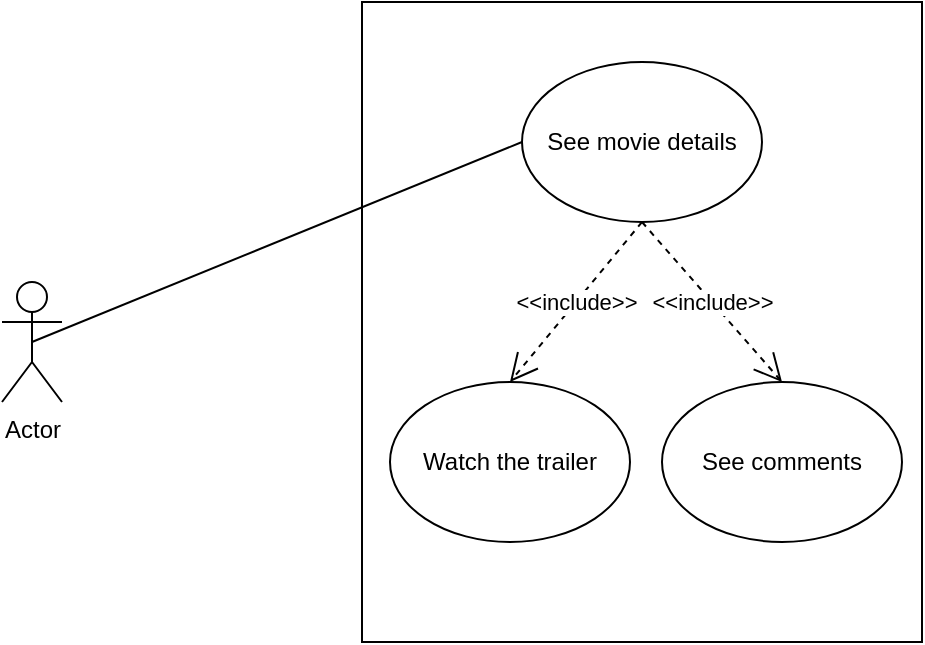 <mxfile version="28.2.8">
  <diagram name="Trang-1" id="ZXEiYlu-K9z8xjyEFIDr">
    <mxGraphModel dx="1042" dy="527" grid="1" gridSize="10" guides="1" tooltips="1" connect="1" arrows="1" fold="1" page="1" pageScale="1" pageWidth="827" pageHeight="1169" math="0" shadow="0">
      <root>
        <mxCell id="0" />
        <mxCell id="1" parent="0" />
        <mxCell id="Jbl0lHdmeyhdBzrMYKDw-1" value="Actor" style="shape=umlActor;verticalLabelPosition=bottom;verticalAlign=top;html=1;" vertex="1" parent="1">
          <mxGeometry x="100" y="220" width="30" height="60" as="geometry" />
        </mxCell>
        <mxCell id="Jbl0lHdmeyhdBzrMYKDw-2" value="" style="rounded=0;whiteSpace=wrap;html=1;" vertex="1" parent="1">
          <mxGeometry x="280" y="80" width="280" height="320" as="geometry" />
        </mxCell>
        <mxCell id="Jbl0lHdmeyhdBzrMYKDw-3" value="See movie details" style="ellipse;whiteSpace=wrap;html=1;" vertex="1" parent="1">
          <mxGeometry x="360" y="110" width="120" height="80" as="geometry" />
        </mxCell>
        <mxCell id="Jbl0lHdmeyhdBzrMYKDw-4" value="Watch the trailer" style="ellipse;whiteSpace=wrap;html=1;" vertex="1" parent="1">
          <mxGeometry x="294" y="270" width="120" height="80" as="geometry" />
        </mxCell>
        <mxCell id="Jbl0lHdmeyhdBzrMYKDw-5" value="See comments" style="ellipse;whiteSpace=wrap;html=1;" vertex="1" parent="1">
          <mxGeometry x="430" y="270" width="120" height="80" as="geometry" />
        </mxCell>
        <mxCell id="Jbl0lHdmeyhdBzrMYKDw-7" value="" style="endArrow=none;html=1;rounded=0;entryX=0;entryY=0.5;entryDx=0;entryDy=0;exitX=0.5;exitY=0.5;exitDx=0;exitDy=0;exitPerimeter=0;" edge="1" parent="1" source="Jbl0lHdmeyhdBzrMYKDw-1" target="Jbl0lHdmeyhdBzrMYKDw-3">
          <mxGeometry width="50" height="50" relative="1" as="geometry">
            <mxPoint x="160" y="260" as="sourcePoint" />
            <mxPoint x="440" y="250" as="targetPoint" />
          </mxGeometry>
        </mxCell>
        <mxCell id="Jbl0lHdmeyhdBzrMYKDw-14" value="&amp;lt;&amp;lt;include&amp;gt;&amp;gt;" style="endArrow=open;endSize=12;dashed=1;html=1;rounded=0;exitX=0.5;exitY=1;exitDx=0;exitDy=0;entryX=0.5;entryY=0;entryDx=0;entryDy=0;" edge="1" parent="1" source="Jbl0lHdmeyhdBzrMYKDw-3" target="Jbl0lHdmeyhdBzrMYKDw-4">
          <mxGeometry width="160" relative="1" as="geometry">
            <mxPoint x="330" y="280" as="sourcePoint" />
            <mxPoint x="490" y="280" as="targetPoint" />
          </mxGeometry>
        </mxCell>
        <mxCell id="Jbl0lHdmeyhdBzrMYKDw-15" value="&amp;lt;&amp;lt;include&amp;gt;&amp;gt;" style="endArrow=open;endSize=12;dashed=1;html=1;rounded=0;entryX=0.5;entryY=0;entryDx=0;entryDy=0;" edge="1" parent="1" target="Jbl0lHdmeyhdBzrMYKDw-5">
          <mxGeometry width="160" relative="1" as="geometry">
            <mxPoint x="420" y="190" as="sourcePoint" />
            <mxPoint x="530" y="290" as="targetPoint" />
          </mxGeometry>
        </mxCell>
      </root>
    </mxGraphModel>
  </diagram>
</mxfile>
